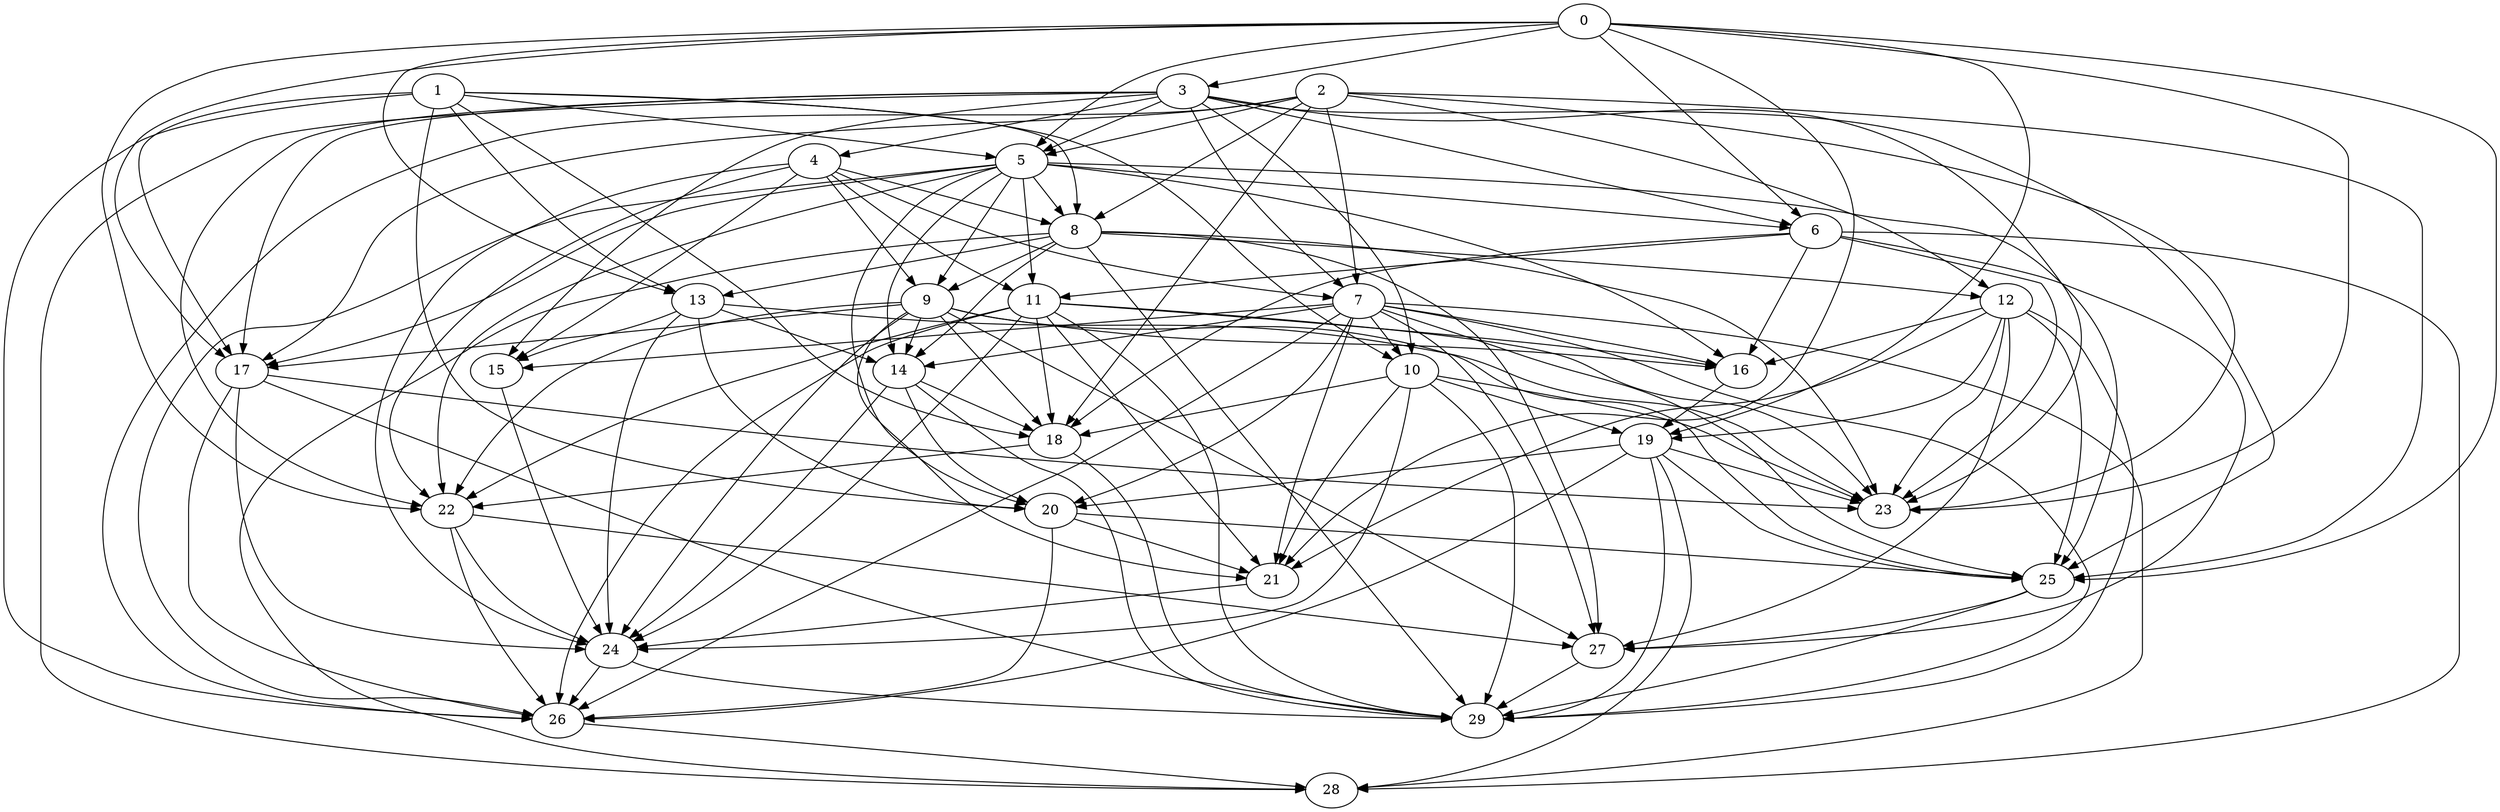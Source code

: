 digraph "Random_Nodes_30_Density_4.90_CCR_0.10_WeightType_Random" {
	graph ["Duplicate states"=0,
		GraphType=Random,
		"Max states in OPEN"=0,
		Modes="120000ms; topo-ordered tasks, ; Pruning: task equivalence, fixed order ready list, ; F-value: ; Optimisation: best schedule length (\
SL) optimisation on equal, ",
		NumberOfTasks=30,
		"Pruned using list schedule length"=2635255,
		"States removed from OPEN"=0,
		TargetSystem="Homogeneous-2",
		"Time to schedule (ms)"=3493,
		"Total idle time"=253,
		"Total schedule length"=4499,
		"Total sequential time"=8613,
		"Total states created"=5665900
	];
	0	["Finish time"=391,
		Processor=0,
		"Start time"=0,
		Weight=391];
	3	["Finish time"=880,
		Processor=0,
		"Start time"=391,
		Weight=489];
	0 -> 3	[Weight=4];
	5	["Finish time"=1320,
		Processor=0,
		"Start time"=880,
		Weight=440];
	0 -> 5	[Weight=8];
	13	["Finish time"=2309,
		Processor=1,
		"Start time"=2015,
		Weight=294];
	0 -> 13	[Weight=5];
	6	["Finish time"=1819,
		Processor=1,
		"Start time"=1525,
		Weight=294];
	0 -> 6	[Weight=5];
	19	["Finish time"=3129,
		Processor=0,
		"Start time"=2787,
		Weight=342];
	0 -> 19	[Weight=9];
	22	["Finish time"=3618,
		Processor=0,
		"Start time"=3129,
		Weight=489];
	0 -> 22	[Weight=2];
	21	["Finish time"=3583,
		Processor=1,
		"Start time"=3289,
		Weight=294];
	0 -> 21	[Weight=3];
	17	["Finish time"=2799,
		Processor=1,
		"Start time"=2603,
		Weight=196];
	0 -> 17	[Weight=8];
	25	["Finish time"=4024,
		Processor=1,
		"Start time"=3730,
		Weight=294];
	0 -> 25	[Weight=5];
	23	["Finish time"=3730,
		Processor=1,
		"Start time"=3583,
		Weight=147];
	0 -> 23	[Weight=6];
	3 -> 5	[Weight=8];
	4	["Finish time"=1231,
		Processor=1,
		"Start time"=889,
		Weight=342];
	3 -> 4	[Weight=9];
	7	["Finish time"=1525,
		Processor=1,
		"Start time"=1231,
		Weight=294];
	3 -> 7	[Weight=4];
	3 -> 6	[Weight=8];
	10	["Finish time"=2347,
		Processor=0,
		"Start time"=2249,
		Weight=98];
	3 -> 10	[Weight=9];
	3 -> 22	[Weight=5];
	3 -> 17	[Weight=5];
	15	["Finish time"=3191,
		Processor=1,
		"Start time"=3044,
		Weight=147];
	3 -> 15	[Weight=7];
	3 -> 25	[Weight=2];
	28	["Finish time"=4499,
		Processor=0,
		"Start time"=4108,
		Weight=391];
	3 -> 28	[Weight=8];
	3 -> 23	[Weight=5];
	1	["Finish time"=636,
		Processor=1,
		"Start time"=294,
		Weight=342];
	1 -> 5	[Weight=4];
	8	["Finish time"=1662,
		Processor=0,
		"Start time"=1320,
		Weight=342];
	1 -> 8	[Weight=4];
	1 -> 13	[Weight=6];
	1 -> 10	[Weight=5];
	18	["Finish time"=3044,
		Processor=1,
		"Start time"=2799,
		Weight=245];
	1 -> 18	[Weight=9];
	20	["Finish time"=3289,
		Processor=1,
		"Start time"=3191,
		Weight=98];
	1 -> 20	[Weight=8];
	1 -> 17	[Weight=8];
	26	["Finish time"=4108,
		Processor=0,
		"Start time"=3912,
		Weight=196];
	1 -> 26	[Weight=7];
	2	["Finish time"=294,
		Processor=1,
		"Start time"=0,
		Weight=294];
	2 -> 5	[Weight=2];
	2 -> 8	[Weight=7];
	2 -> 7	[Weight=9];
	12	["Finish time"=2015,
		Processor=1,
		"Start time"=1819,
		Weight=196];
	2 -> 12	[Weight=5];
	2 -> 18	[Weight=4];
	2 -> 17	[Weight=7];
	2 -> 25	[Weight=4];
	2 -> 26	[Weight=6];
	2 -> 23	[Weight=4];
	5 -> 8	[Weight=2];
	9	["Finish time"=2151,
		Processor=0,
		"Start time"=1662,
		Weight=489];
	5 -> 9	[Weight=3];
	5 -> 6	[Weight=7];
	14	["Finish time"=2787,
		Processor=0,
		"Start time"=2347,
		Weight=440];
	5 -> 14	[Weight=8];
	11	["Finish time"=2249,
		Processor=0,
		"Start time"=2151,
		Weight=98];
	5 -> 11	[Weight=6];
	16	["Finish time"=2603,
		Processor=1,
		"Start time"=2309,
		Weight=294];
	5 -> 16	[Weight=5];
	5 -> 22	[Weight=10];
	5 -> 20	[Weight=9];
	5 -> 17	[Weight=2];
	5 -> 25	[Weight=3];
	5 -> 26	[Weight=9];
	4 -> 8	[Weight=4];
	4 -> 9	[Weight=3];
	4 -> 7	[Weight=3];
	4 -> 11	[Weight=10];
	4 -> 22	[Weight=10];
	4 -> 15	[Weight=4];
	24	["Finish time"=3912,
		Processor=0,
		"Start time"=3618,
		Weight=294];
	4 -> 24	[Weight=10];
	8 -> 9	[Weight=4];
	8 -> 13	[Weight=4];
	8 -> 12	[Weight=4];
	8 -> 14	[Weight=6];
	8 -> 28	[Weight=5];
	27	["Finish time"=4269,
		Processor=1,
		"Start time"=4024,
		Weight=245];
	8 -> 27	[Weight=2];
	8 -> 23	[Weight=8];
	29	["Finish time"=4367,
		Processor=1,
		"Start time"=4269,
		Weight=98];
	8 -> 29	[Weight=8];
	9 -> 14	[Weight=6];
	9 -> 16	[Weight=3];
	9 -> 18	[Weight=2];
	9 -> 22	[Weight=7];
	9 -> 21	[Weight=4];
	9 -> 17	[Weight=10];
	9 -> 24	[Weight=5];
	9 -> 25	[Weight=4];
	9 -> 27	[Weight=8];
	7 -> 14	[Weight=7];
	7 -> 16	[Weight=5];
	7 -> 10	[Weight=4];
	7 -> 20	[Weight=7];
	7 -> 21	[Weight=3];
	7 -> 15	[Weight=3];
	7 -> 25	[Weight=9];
	7 -> 26	[Weight=3];
	7 -> 28	[Weight=7];
	7 -> 27	[Weight=6];
	7 -> 29	[Weight=3];
	13 -> 14	[Weight=4];
	13 -> 20	[Weight=7];
	13 -> 15	[Weight=6];
	13 -> 24	[Weight=9];
	13 -> 23	[Weight=3];
	6 -> 11	[Weight=3];
	6 -> 16	[Weight=4];
	6 -> 18	[Weight=6];
	6 -> 28	[Weight=6];
	6 -> 27	[Weight=7];
	6 -> 23	[Weight=7];
	12 -> 16	[Weight=10];
	12 -> 19	[Weight=10];
	12 -> 21	[Weight=2];
	12 -> 25	[Weight=8];
	12 -> 27	[Weight=8];
	12 -> 23	[Weight=2];
	12 -> 29	[Weight=9];
	14 -> 18	[Weight=3];
	14 -> 20	[Weight=7];
	14 -> 24	[Weight=6];
	14 -> 29	[Weight=6];
	11 -> 16	[Weight=5];
	11 -> 18	[Weight=4];
	11 -> 22	[Weight=8];
	11 -> 21	[Weight=4];
	11 -> 24	[Weight=8];
	11 -> 26	[Weight=4];
	11 -> 23	[Weight=8];
	11 -> 29	[Weight=8];
	16 -> 19	[Weight=8];
	10 -> 19	[Weight=2];
	10 -> 18	[Weight=8];
	10 -> 21	[Weight=10];
	10 -> 24	[Weight=4];
	10 -> 23	[Weight=2];
	10 -> 29	[Weight=7];
	19 -> 20	[Weight=6];
	19 -> 25	[Weight=9];
	19 -> 26	[Weight=5];
	19 -> 28	[Weight=4];
	19 -> 23	[Weight=6];
	19 -> 29	[Weight=7];
	18 -> 22	[Weight=9];
	18 -> 29	[Weight=7];
	22 -> 24	[Weight=7];
	22 -> 26	[Weight=4];
	22 -> 27	[Weight=6];
	20 -> 21	[Weight=6];
	20 -> 25	[Weight=8];
	20 -> 26	[Weight=9];
	21 -> 24	[Weight=6];
	17 -> 24	[Weight=10];
	17 -> 26	[Weight=7];
	17 -> 23	[Weight=10];
	17 -> 29	[Weight=4];
	15 -> 24	[Weight=6];
	24 -> 26	[Weight=7];
	24 -> 29	[Weight=4];
	25 -> 27	[Weight=4];
	25 -> 29	[Weight=2];
	26 -> 28	[Weight=3];
	27 -> 29	[Weight=3];
}
